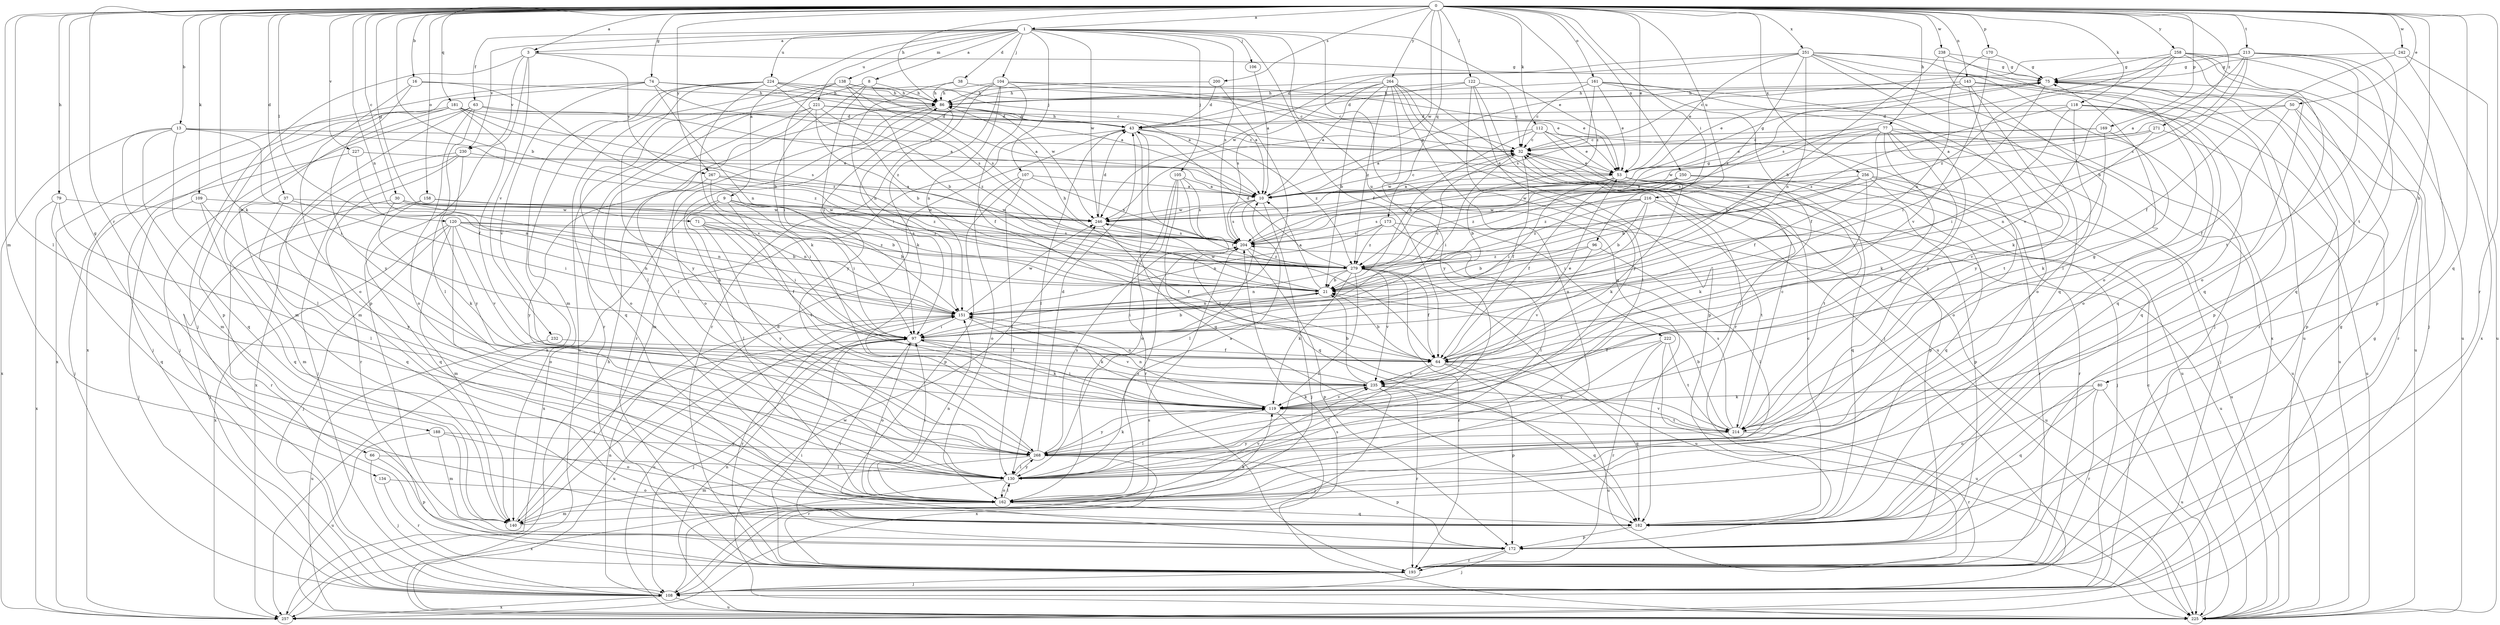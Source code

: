 strict digraph  {
0;
1;
3;
8;
9;
10;
13;
16;
21;
30;
32;
37;
38;
43;
50;
53;
63;
64;
66;
71;
74;
75;
77;
79;
80;
86;
96;
97;
104;
105;
106;
107;
108;
109;
112;
118;
119;
120;
122;
130;
134;
138;
140;
143;
151;
158;
161;
162;
169;
170;
172;
173;
181;
182;
188;
193;
200;
204;
213;
214;
216;
221;
222;
224;
225;
227;
230;
232;
235;
238;
242;
246;
250;
251;
256;
257;
258;
264;
267;
268;
271;
279;
0 -> 1  [label=a];
0 -> 3  [label=a];
0 -> 13  [label=b];
0 -> 16  [label=b];
0 -> 21  [label=b];
0 -> 30  [label=c];
0 -> 37  [label=d];
0 -> 50  [label=e];
0 -> 53  [label=e];
0 -> 66  [label=g];
0 -> 71  [label=g];
0 -> 74  [label=g];
0 -> 77  [label=h];
0 -> 79  [label=h];
0 -> 80  [label=h];
0 -> 86  [label=h];
0 -> 96  [label=i];
0 -> 109  [label=k];
0 -> 112  [label=k];
0 -> 118  [label=k];
0 -> 119  [label=k];
0 -> 120  [label=l];
0 -> 122  [label=l];
0 -> 130  [label=l];
0 -> 134  [label=m];
0 -> 143  [label=n];
0 -> 151  [label=n];
0 -> 158  [label=o];
0 -> 161  [label=o];
0 -> 169  [label=p];
0 -> 170  [label=p];
0 -> 173  [label=q];
0 -> 181  [label=q];
0 -> 182  [label=q];
0 -> 188  [label=r];
0 -> 193  [label=r];
0 -> 200  [label=s];
0 -> 213  [label=t];
0 -> 214  [label=t];
0 -> 216  [label=u];
0 -> 227  [label=v];
0 -> 238  [label=w];
0 -> 242  [label=w];
0 -> 246  [label=w];
0 -> 250  [label=x];
0 -> 251  [label=x];
0 -> 256  [label=x];
0 -> 258  [label=y];
0 -> 264  [label=y];
0 -> 267  [label=y];
0 -> 271  [label=z];
0 -> 279  [label=z];
1 -> 3  [label=a];
1 -> 8  [label=a];
1 -> 9  [label=a];
1 -> 38  [label=d];
1 -> 53  [label=e];
1 -> 63  [label=f];
1 -> 64  [label=f];
1 -> 104  [label=j];
1 -> 105  [label=j];
1 -> 106  [label=j];
1 -> 107  [label=j];
1 -> 138  [label=m];
1 -> 182  [label=q];
1 -> 204  [label=s];
1 -> 221  [label=u];
1 -> 222  [label=u];
1 -> 224  [label=u];
1 -> 230  [label=v];
1 -> 246  [label=w];
3 -> 75  [label=g];
3 -> 108  [label=j];
3 -> 172  [label=p];
3 -> 230  [label=v];
3 -> 232  [label=v];
3 -> 267  [label=y];
8 -> 86  [label=h];
8 -> 97  [label=i];
8 -> 119  [label=k];
8 -> 193  [label=r];
8 -> 246  [label=w];
9 -> 97  [label=i];
9 -> 130  [label=l];
9 -> 214  [label=t];
9 -> 246  [label=w];
9 -> 257  [label=x];
9 -> 279  [label=z];
10 -> 32  [label=c];
10 -> 75  [label=g];
10 -> 108  [label=j];
10 -> 130  [label=l];
10 -> 204  [label=s];
10 -> 246  [label=w];
13 -> 32  [label=c];
13 -> 97  [label=i];
13 -> 130  [label=l];
13 -> 140  [label=m];
13 -> 182  [label=q];
13 -> 257  [label=x];
13 -> 279  [label=z];
16 -> 21  [label=b];
16 -> 86  [label=h];
16 -> 162  [label=o];
16 -> 268  [label=y];
21 -> 10  [label=a];
21 -> 86  [label=h];
21 -> 97  [label=i];
21 -> 151  [label=n];
21 -> 246  [label=w];
30 -> 21  [label=b];
30 -> 119  [label=k];
30 -> 151  [label=n];
30 -> 193  [label=r];
30 -> 246  [label=w];
32 -> 53  [label=e];
32 -> 64  [label=f];
32 -> 97  [label=i];
32 -> 172  [label=p];
32 -> 246  [label=w];
37 -> 97  [label=i];
37 -> 140  [label=m];
37 -> 182  [label=q];
37 -> 246  [label=w];
38 -> 53  [label=e];
38 -> 86  [label=h];
38 -> 151  [label=n];
43 -> 32  [label=c];
43 -> 64  [label=f];
43 -> 86  [label=h];
43 -> 130  [label=l];
43 -> 140  [label=m];
43 -> 182  [label=q];
43 -> 279  [label=z];
50 -> 10  [label=a];
50 -> 43  [label=d];
50 -> 64  [label=f];
50 -> 172  [label=p];
50 -> 193  [label=r];
53 -> 10  [label=a];
53 -> 21  [label=b];
53 -> 64  [label=f];
53 -> 75  [label=g];
53 -> 97  [label=i];
53 -> 119  [label=k];
53 -> 172  [label=p];
53 -> 182  [label=q];
53 -> 214  [label=t];
63 -> 10  [label=a];
63 -> 43  [label=d];
63 -> 108  [label=j];
63 -> 130  [label=l];
63 -> 140  [label=m];
63 -> 162  [label=o];
64 -> 21  [label=b];
64 -> 53  [label=e];
64 -> 130  [label=l];
64 -> 172  [label=p];
64 -> 182  [label=q];
64 -> 225  [label=u];
64 -> 235  [label=v];
66 -> 108  [label=j];
66 -> 130  [label=l];
66 -> 172  [label=p];
71 -> 21  [label=b];
71 -> 64  [label=f];
71 -> 97  [label=i];
71 -> 204  [label=s];
71 -> 268  [label=y];
74 -> 10  [label=a];
74 -> 86  [label=h];
74 -> 151  [label=n];
74 -> 172  [label=p];
74 -> 204  [label=s];
74 -> 235  [label=v];
74 -> 257  [label=x];
75 -> 86  [label=h];
75 -> 97  [label=i];
75 -> 193  [label=r];
75 -> 225  [label=u];
77 -> 21  [label=b];
77 -> 32  [label=c];
77 -> 64  [label=f];
77 -> 108  [label=j];
77 -> 119  [label=k];
77 -> 162  [label=o];
77 -> 214  [label=t];
77 -> 225  [label=u];
77 -> 246  [label=w];
79 -> 130  [label=l];
79 -> 182  [label=q];
79 -> 246  [label=w];
79 -> 257  [label=x];
80 -> 119  [label=k];
80 -> 162  [label=o];
80 -> 182  [label=q];
80 -> 193  [label=r];
80 -> 225  [label=u];
86 -> 43  [label=d];
86 -> 97  [label=i];
86 -> 162  [label=o];
86 -> 193  [label=r];
96 -> 21  [label=b];
96 -> 130  [label=l];
96 -> 235  [label=v];
96 -> 279  [label=z];
97 -> 21  [label=b];
97 -> 64  [label=f];
97 -> 108  [label=j];
97 -> 119  [label=k];
97 -> 162  [label=o];
97 -> 225  [label=u];
97 -> 235  [label=v];
104 -> 32  [label=c];
104 -> 53  [label=e];
104 -> 64  [label=f];
104 -> 86  [label=h];
104 -> 119  [label=k];
104 -> 151  [label=n];
104 -> 193  [label=r];
104 -> 268  [label=y];
105 -> 10  [label=a];
105 -> 162  [label=o];
105 -> 182  [label=q];
105 -> 193  [label=r];
105 -> 204  [label=s];
105 -> 214  [label=t];
106 -> 10  [label=a];
107 -> 10  [label=a];
107 -> 130  [label=l];
107 -> 162  [label=o];
107 -> 172  [label=p];
107 -> 204  [label=s];
108 -> 75  [label=g];
108 -> 151  [label=n];
108 -> 204  [label=s];
108 -> 225  [label=u];
108 -> 257  [label=x];
109 -> 108  [label=j];
109 -> 182  [label=q];
109 -> 246  [label=w];
109 -> 268  [label=y];
112 -> 10  [label=a];
112 -> 21  [label=b];
112 -> 32  [label=c];
112 -> 53  [label=e];
112 -> 130  [label=l];
112 -> 225  [label=u];
118 -> 43  [label=d];
118 -> 97  [label=i];
118 -> 162  [label=o];
118 -> 182  [label=q];
118 -> 214  [label=t];
118 -> 225  [label=u];
118 -> 279  [label=z];
119 -> 97  [label=i];
119 -> 130  [label=l];
119 -> 151  [label=n];
119 -> 214  [label=t];
119 -> 235  [label=v];
119 -> 257  [label=x];
119 -> 268  [label=y];
120 -> 21  [label=b];
120 -> 108  [label=j];
120 -> 140  [label=m];
120 -> 151  [label=n];
120 -> 162  [label=o];
120 -> 204  [label=s];
120 -> 235  [label=v];
120 -> 257  [label=x];
120 -> 279  [label=z];
122 -> 32  [label=c];
122 -> 43  [label=d];
122 -> 86  [label=h];
122 -> 108  [label=j];
122 -> 130  [label=l];
122 -> 268  [label=y];
130 -> 10  [label=a];
130 -> 162  [label=o];
130 -> 257  [label=x];
130 -> 268  [label=y];
134 -> 162  [label=o];
134 -> 193  [label=r];
138 -> 10  [label=a];
138 -> 21  [label=b];
138 -> 32  [label=c];
138 -> 86  [label=h];
138 -> 97  [label=i];
138 -> 130  [label=l];
138 -> 204  [label=s];
138 -> 225  [label=u];
140 -> 43  [label=d];
140 -> 97  [label=i];
140 -> 119  [label=k];
143 -> 53  [label=e];
143 -> 86  [label=h];
143 -> 119  [label=k];
143 -> 172  [label=p];
143 -> 182  [label=q];
143 -> 268  [label=y];
151 -> 32  [label=c];
151 -> 97  [label=i];
151 -> 119  [label=k];
151 -> 193  [label=r];
151 -> 225  [label=u];
151 -> 246  [label=w];
158 -> 108  [label=j];
158 -> 151  [label=n];
158 -> 182  [label=q];
158 -> 246  [label=w];
161 -> 32  [label=c];
161 -> 53  [label=e];
161 -> 64  [label=f];
161 -> 86  [label=h];
161 -> 162  [label=o];
161 -> 204  [label=s];
161 -> 268  [label=y];
162 -> 97  [label=i];
162 -> 130  [label=l];
162 -> 140  [label=m];
162 -> 151  [label=n];
162 -> 182  [label=q];
162 -> 204  [label=s];
162 -> 235  [label=v];
169 -> 32  [label=c];
169 -> 53  [label=e];
169 -> 119  [label=k];
169 -> 235  [label=v];
170 -> 75  [label=g];
170 -> 151  [label=n];
170 -> 235  [label=v];
172 -> 97  [label=i];
172 -> 108  [label=j];
172 -> 193  [label=r];
173 -> 130  [label=l];
173 -> 151  [label=n];
173 -> 204  [label=s];
173 -> 225  [label=u];
173 -> 279  [label=z];
181 -> 43  [label=d];
181 -> 64  [label=f];
181 -> 108  [label=j];
181 -> 140  [label=m];
181 -> 204  [label=s];
181 -> 257  [label=x];
181 -> 279  [label=z];
182 -> 32  [label=c];
182 -> 172  [label=p];
188 -> 140  [label=m];
188 -> 162  [label=o];
188 -> 225  [label=u];
188 -> 268  [label=y];
193 -> 75  [label=g];
193 -> 97  [label=i];
193 -> 108  [label=j];
200 -> 43  [label=d];
200 -> 86  [label=h];
200 -> 97  [label=i];
204 -> 75  [label=g];
204 -> 172  [label=p];
204 -> 279  [label=z];
213 -> 10  [label=a];
213 -> 21  [label=b];
213 -> 32  [label=c];
213 -> 75  [label=g];
213 -> 172  [label=p];
213 -> 182  [label=q];
213 -> 204  [label=s];
213 -> 214  [label=t];
214 -> 21  [label=b];
214 -> 32  [label=c];
214 -> 75  [label=g];
214 -> 193  [label=r];
214 -> 204  [label=s];
214 -> 235  [label=v];
214 -> 268  [label=y];
216 -> 21  [label=b];
216 -> 97  [label=i];
216 -> 204  [label=s];
216 -> 214  [label=t];
216 -> 225  [label=u];
216 -> 246  [label=w];
216 -> 279  [label=z];
221 -> 10  [label=a];
221 -> 21  [label=b];
221 -> 43  [label=d];
221 -> 130  [label=l];
221 -> 162  [label=o];
221 -> 182  [label=q];
221 -> 279  [label=z];
222 -> 64  [label=f];
222 -> 193  [label=r];
222 -> 214  [label=t];
222 -> 225  [label=u];
222 -> 268  [label=y];
224 -> 10  [label=a];
224 -> 32  [label=c];
224 -> 86  [label=h];
224 -> 140  [label=m];
224 -> 235  [label=v];
224 -> 257  [label=x];
224 -> 268  [label=y];
224 -> 279  [label=z];
225 -> 32  [label=c];
225 -> 151  [label=n];
225 -> 204  [label=s];
225 -> 246  [label=w];
227 -> 53  [label=e];
227 -> 108  [label=j];
227 -> 151  [label=n];
230 -> 53  [label=e];
230 -> 108  [label=j];
230 -> 193  [label=r];
230 -> 257  [label=x];
230 -> 268  [label=y];
232 -> 64  [label=f];
232 -> 225  [label=u];
235 -> 21  [label=b];
235 -> 108  [label=j];
235 -> 119  [label=k];
235 -> 151  [label=n];
235 -> 182  [label=q];
235 -> 193  [label=r];
238 -> 21  [label=b];
238 -> 75  [label=g];
238 -> 130  [label=l];
238 -> 162  [label=o];
242 -> 64  [label=f];
242 -> 75  [label=g];
242 -> 225  [label=u];
242 -> 257  [label=x];
246 -> 43  [label=d];
246 -> 64  [label=f];
246 -> 204  [label=s];
250 -> 10  [label=a];
250 -> 108  [label=j];
250 -> 193  [label=r];
250 -> 246  [label=w];
250 -> 279  [label=z];
251 -> 43  [label=d];
251 -> 53  [label=e];
251 -> 75  [label=g];
251 -> 108  [label=j];
251 -> 151  [label=n];
251 -> 182  [label=q];
251 -> 225  [label=u];
251 -> 246  [label=w];
251 -> 257  [label=x];
251 -> 279  [label=z];
256 -> 10  [label=a];
256 -> 21  [label=b];
256 -> 119  [label=k];
256 -> 182  [label=q];
256 -> 193  [label=r];
256 -> 225  [label=u];
256 -> 279  [label=z];
257 -> 86  [label=h];
258 -> 75  [label=g];
258 -> 108  [label=j];
258 -> 162  [label=o];
258 -> 182  [label=q];
258 -> 204  [label=s];
258 -> 225  [label=u];
258 -> 235  [label=v];
258 -> 279  [label=z];
264 -> 10  [label=a];
264 -> 21  [label=b];
264 -> 86  [label=h];
264 -> 162  [label=o];
264 -> 172  [label=p];
264 -> 193  [label=r];
264 -> 204  [label=s];
264 -> 225  [label=u];
264 -> 268  [label=y];
264 -> 279  [label=z];
267 -> 10  [label=a];
267 -> 97  [label=i];
267 -> 268  [label=y];
267 -> 279  [label=z];
268 -> 43  [label=d];
268 -> 86  [label=h];
268 -> 119  [label=k];
268 -> 130  [label=l];
268 -> 140  [label=m];
268 -> 172  [label=p];
268 -> 193  [label=r];
268 -> 204  [label=s];
271 -> 32  [label=c];
271 -> 151  [label=n];
271 -> 204  [label=s];
271 -> 225  [label=u];
279 -> 21  [label=b];
279 -> 43  [label=d];
279 -> 64  [label=f];
279 -> 119  [label=k];
279 -> 130  [label=l];
279 -> 151  [label=n];
279 -> 193  [label=r];
279 -> 225  [label=u];
279 -> 235  [label=v];
}
